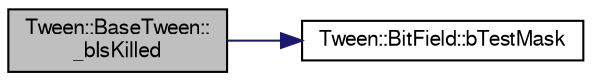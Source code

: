 digraph "Tween::BaseTween::_bIsKilled"
{
  bgcolor="transparent";
  edge [fontname="FreeSans",fontsize="10",labelfontname="FreeSans",labelfontsize="10"];
  node [fontname="FreeSans",fontsize="10",shape=record];
  rankdir="LR";
  Node1 [label="Tween::BaseTween::\l_bIsKilled",height=0.2,width=0.4,color="black", fillcolor="grey75", style="filled" fontcolor="black"];
  Node1 -> Node2 [color="midnightblue",fontsize="10",style="solid",fontname="FreeSans"];
  Node2 [label="Tween::BitField::bTestMask",height=0.2,width=0.4,color="black",URL="$classTween_1_1BitField.html#ae337c0285a888d03cbcd7c8cc8f99e24"];
}
